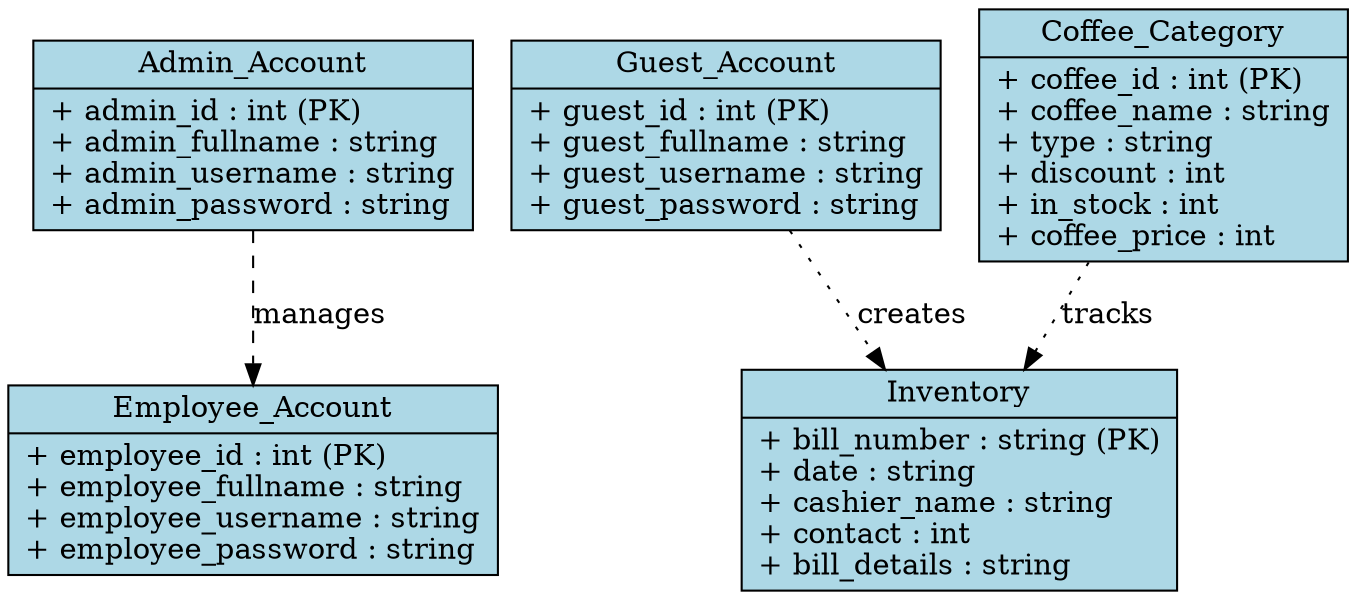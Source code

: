 digraph CoffeeShopDatabase {
    // Node definitions
    node [shape=record, style=filled, fillcolor=lightblue];
    
    Admin_Account [label="{Admin_Account|+ admin_id : int (PK)\l+ admin_fullname : string\l+ admin_username : string\l+ admin_password : string\l}"];
    
    Employee_Account [label="{Employee_Account|+ employee_id : int (PK)\l+ employee_fullname : string\l+ employee_username : string\l+ employee_password : string\l}"];
    
    Guest_Account [label="{Guest_Account|+ guest_id : int (PK)\l+ guest_fullname : string\l+ guest_username : string\l+ guest_password : string\l}"];
    
    Coffee_Category [label="{Coffee_Category|+ coffee_id : int (PK)\l+ coffee_name : string\l+ type : string\l+ discount : int\l+ in_stock : int\l+ coffee_price : int\l}"];
    
    Inventory [label="{Inventory|+ bill_number : string (PK)\l+ date : string\l+ cashier_name : string\l+ contact : int\l+ bill_details : string\l}"];

    // Relationship edges
    Admin_Account -> Employee_Account [label="manages", style=dashed];
    Guest_Account -> Inventory [label="creates", style=dotted];
    Coffee_Category -> Inventory [label="tracks", style=dotted];
}
